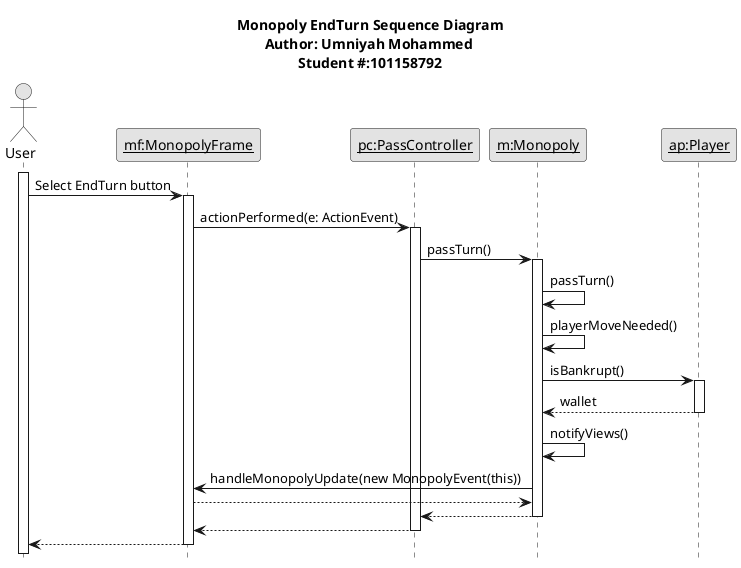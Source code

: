 @startuml Monopoly EndTurn Sequence Diagram

title Monopoly EndTurn Sequence Diagram\nAuthor: Umniyah Mohammed \nStudent #:101158792

hide footbox
skinparam monochrome true

actor User as User
participant "<u>mf:MonopolyFrame" as mf
participant "<u>pc:PassController" as pc
participant "<u>m:Monopoly" as m
participant "<u>ap:Player" as ap

activate User

User -> mf: Select EndTurn button
activate mf

mf -> pc: actionPerformed(e: ActionEvent)
activate pc

pc -> m: passTurn()
activate m

m -> m: passTurn()
m -> m: playerMoveNeeded()

m -> ap: isBankrupt()
activate ap
ap --> m: wallet
deactivate ap

m -> m: notifyViews()
m -> mf: handleMonopolyUpdate(new MonopolyEvent(this))
mf --> m
m --> pc
deactivate m

pc --> mf
deactivate pc

mf --> User
deactivate mf
@enduml